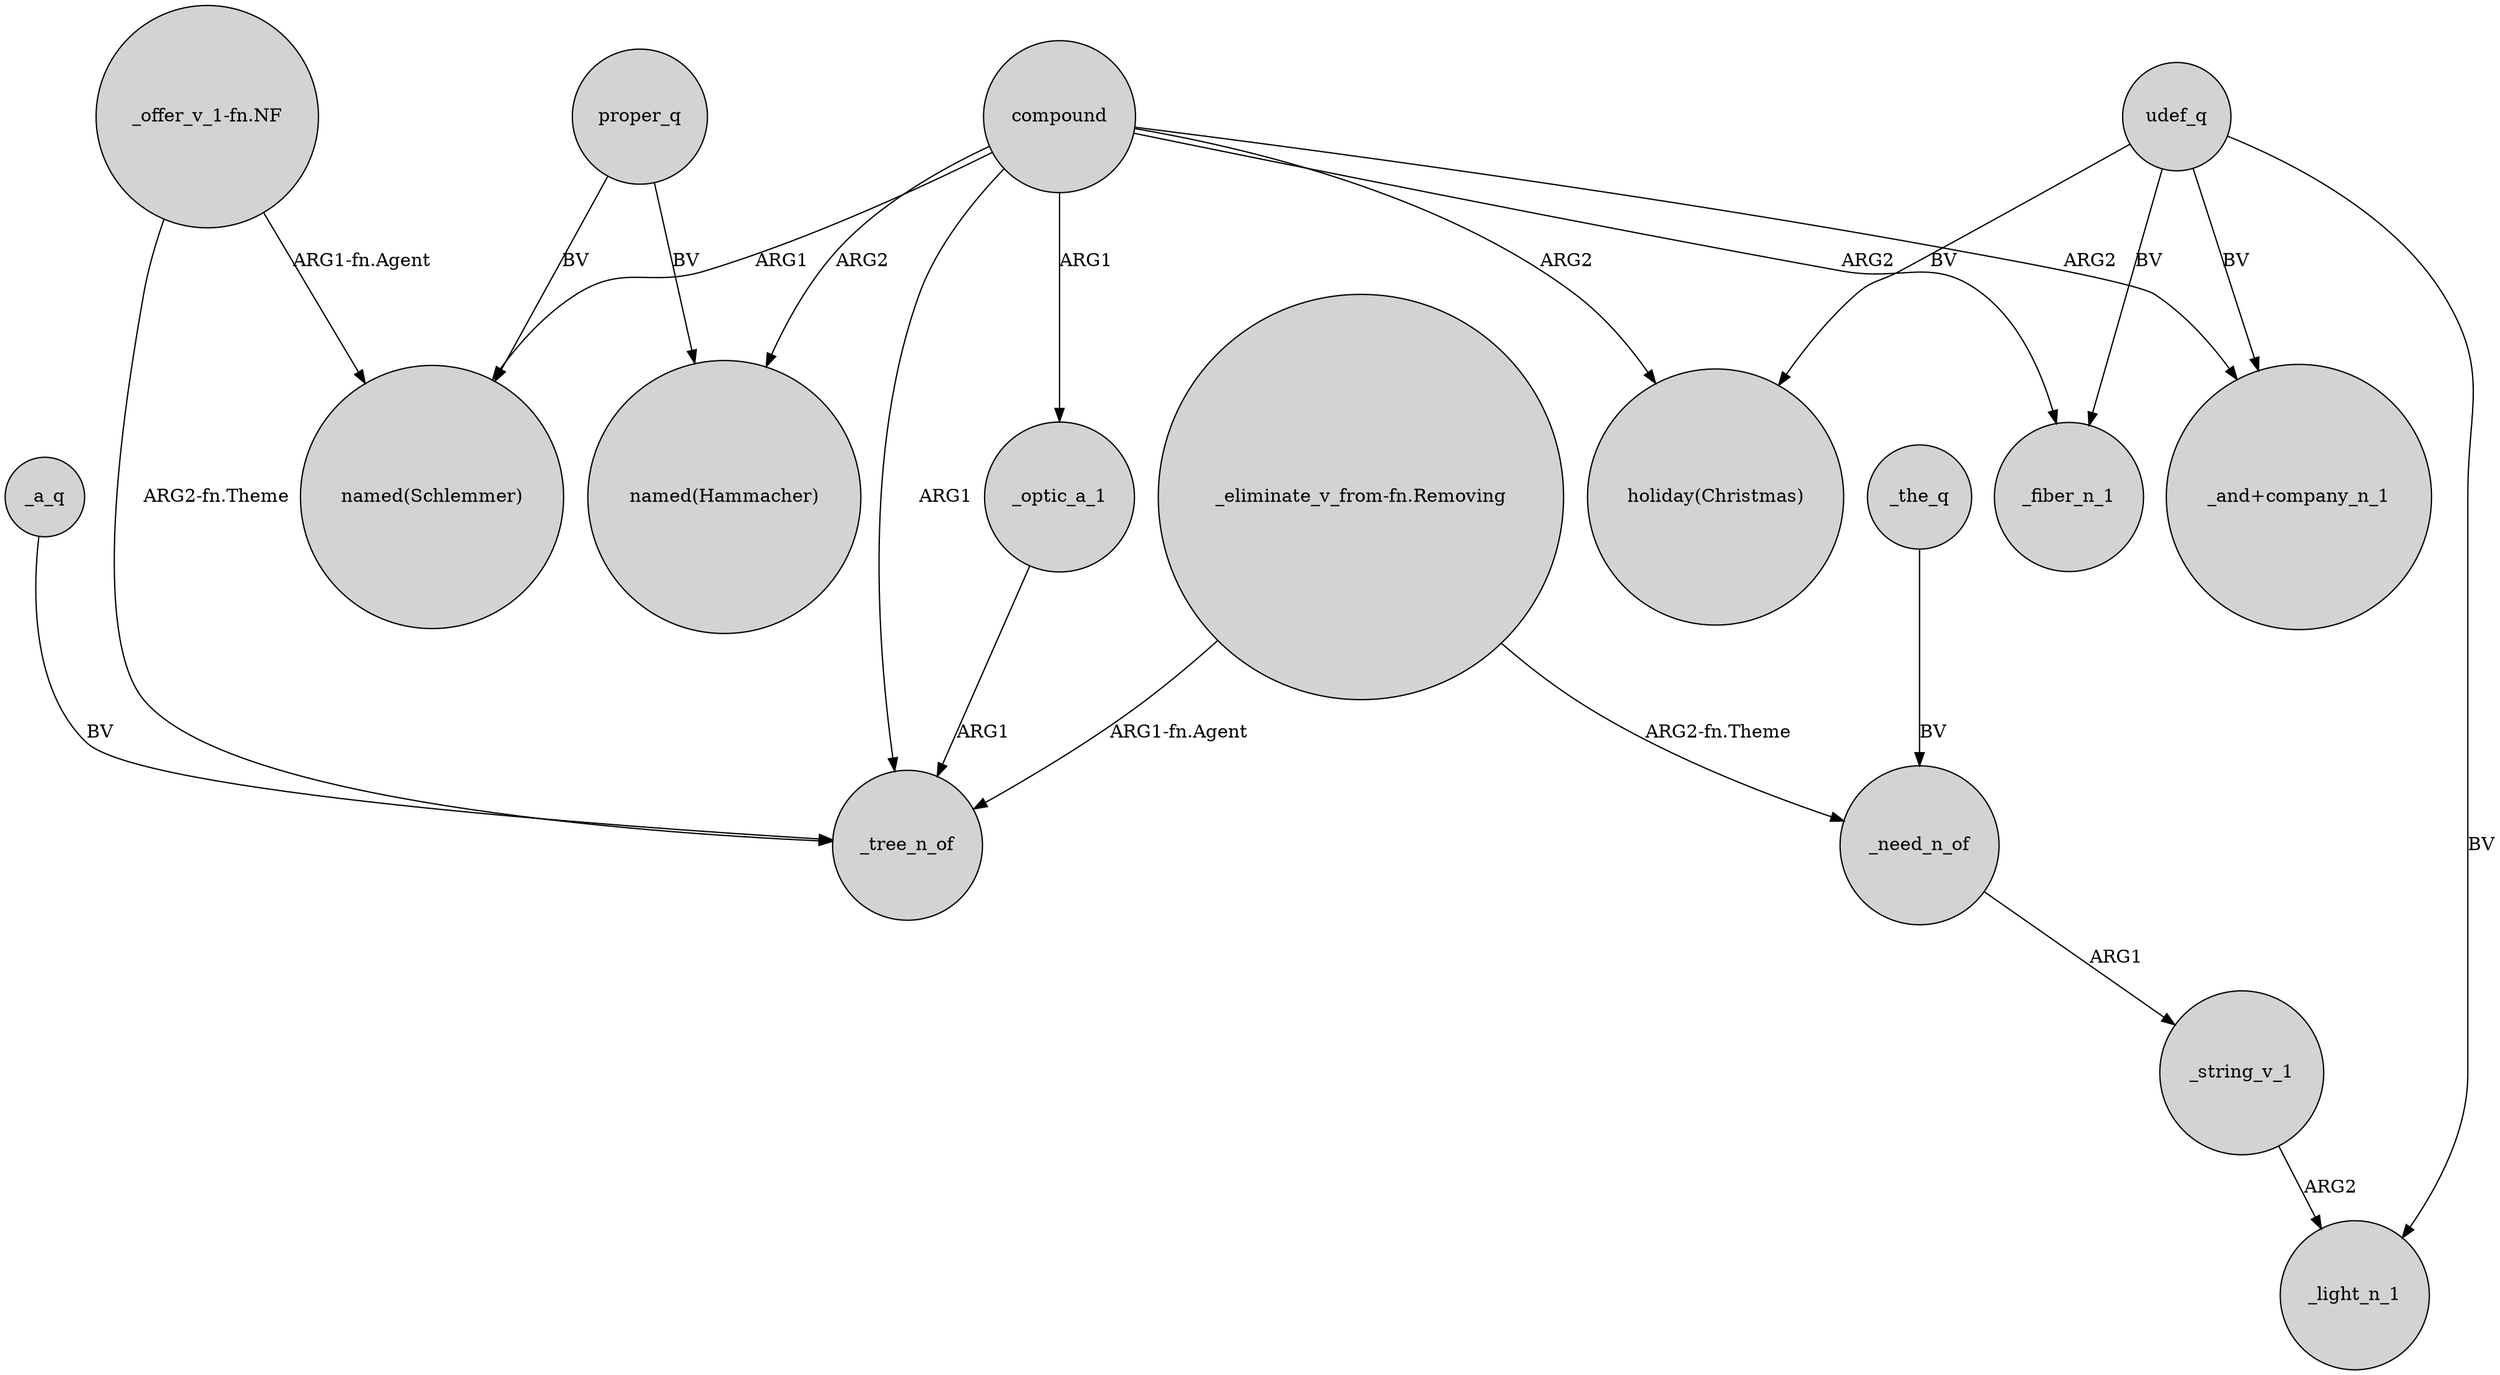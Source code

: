digraph {
	node [shape=circle style=filled]
	proper_q -> "named(Hammacher)" [label=BV]
	proper_q -> "named(Schlemmer)" [label=BV]
	compound -> "named(Schlemmer)" [label=ARG1]
	udef_q -> _fiber_n_1 [label=BV]
	_a_q -> _tree_n_of [label=BV]
	_need_n_of -> _string_v_1 [label=ARG1]
	"_offer_v_1-fn.NF" -> "named(Schlemmer)" [label="ARG1-fn.Agent"]
	compound -> _optic_a_1 [label=ARG1]
	compound -> "named(Hammacher)" [label=ARG2]
	compound -> "_and+company_n_1" [label=ARG2]
	compound -> _tree_n_of [label=ARG1]
	"_eliminate_v_from-fn.Removing" -> _need_n_of [label="ARG2-fn.Theme"]
	_the_q -> _need_n_of [label=BV]
	_string_v_1 -> _light_n_1 [label=ARG2]
	"_offer_v_1-fn.NF" -> _tree_n_of [label="ARG2-fn.Theme"]
	udef_q -> "holiday(Christmas)" [label=BV]
	udef_q -> "_and+company_n_1" [label=BV]
	compound -> "holiday(Christmas)" [label=ARG2]
	_optic_a_1 -> _tree_n_of [label=ARG1]
	"_eliminate_v_from-fn.Removing" -> _tree_n_of [label="ARG1-fn.Agent"]
	compound -> _fiber_n_1 [label=ARG2]
	udef_q -> _light_n_1 [label=BV]
}

